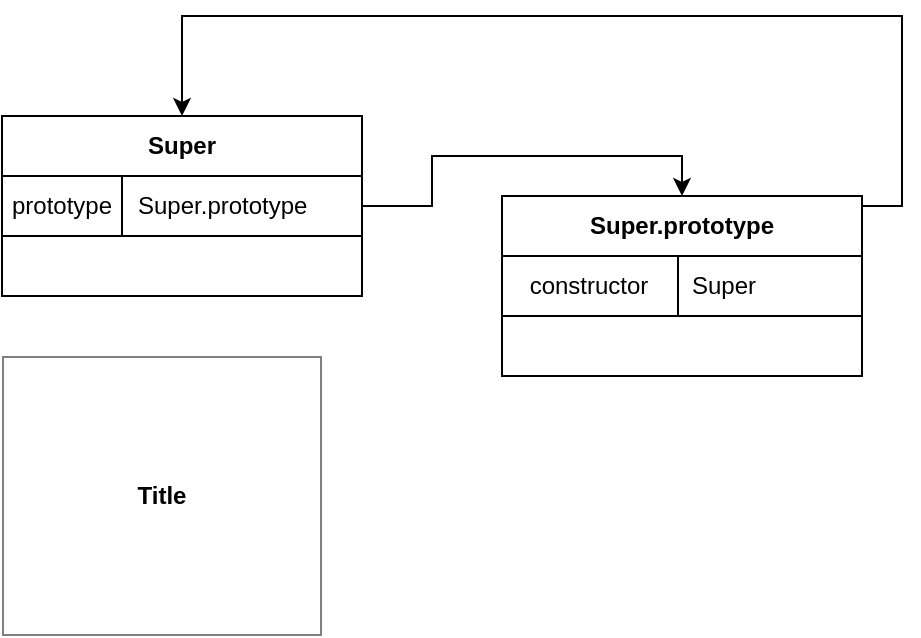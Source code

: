 <mxfile version="13.7.6" type="github">
  <diagram id="C5RBs43oDa-KdzZeNtuy" name="Page-1">
    <mxGraphModel dx="809" dy="752" grid="1" gridSize="10" guides="1" tooltips="1" connect="1" arrows="1" fold="1" page="1" pageScale="1" pageWidth="827" pageHeight="1169" math="0" shadow="0">
      <root>
        <mxCell id="WIyWlLk6GJQsqaUBKTNV-0" />
        <mxCell id="WIyWlLk6GJQsqaUBKTNV-1" parent="WIyWlLk6GJQsqaUBKTNV-0" />
        <mxCell id="K3P9-Hcz5UOkRJEYKGVa-91" style="edgeStyle=orthogonalEdgeStyle;rounded=0;orthogonalLoop=1;jettySize=auto;html=1;entryX=0.5;entryY=0;entryDx=0;entryDy=0;exitX=1;exitY=0.5;exitDx=0;exitDy=0;" edge="1" parent="WIyWlLk6GJQsqaUBKTNV-1" source="K3P9-Hcz5UOkRJEYKGVa-80" target="K3P9-Hcz5UOkRJEYKGVa-69">
          <mxGeometry relative="1" as="geometry">
            <Array as="points">
              <mxPoint x="510" y="275" />
              <mxPoint x="510" y="180" />
              <mxPoint x="150" y="180" />
            </Array>
          </mxGeometry>
        </mxCell>
        <mxCell id="K3P9-Hcz5UOkRJEYKGVa-92" style="edgeStyle=orthogonalEdgeStyle;rounded=0;orthogonalLoop=1;jettySize=auto;html=1;exitX=1;exitY=0.5;exitDx=0;exitDy=0;entryX=0.5;entryY=0;entryDx=0;entryDy=0;" edge="1" parent="WIyWlLk6GJQsqaUBKTNV-1" source="K3P9-Hcz5UOkRJEYKGVa-70" target="K3P9-Hcz5UOkRJEYKGVa-79">
          <mxGeometry relative="1" as="geometry" />
        </mxCell>
        <mxCell id="K3P9-Hcz5UOkRJEYKGVa-96" value="" style="group" vertex="1" connectable="0" parent="WIyWlLk6GJQsqaUBKTNV-1">
          <mxGeometry x="60" y="230" width="180" height="90" as="geometry" />
        </mxCell>
        <mxCell id="K3P9-Hcz5UOkRJEYKGVa-69" value="Super" style="shape=table;html=1;whiteSpace=wrap;startSize=30;container=1;collapsible=0;childLayout=tableLayout;fixedRows=1;rowLines=0;fontStyle=1;align=center;" vertex="1" parent="K3P9-Hcz5UOkRJEYKGVa-96">
          <mxGeometry width="180" height="90" as="geometry" />
        </mxCell>
        <mxCell id="K3P9-Hcz5UOkRJEYKGVa-70" value="" style="shape=partialRectangle;html=1;whiteSpace=wrap;collapsible=0;dropTarget=0;pointerEvents=0;fillColor=none;top=0;left=0;bottom=1;right=0;points=[[0,0.5],[1,0.5]];portConstraint=eastwest;" vertex="1" parent="K3P9-Hcz5UOkRJEYKGVa-69">
          <mxGeometry y="30" width="180" height="30" as="geometry" />
        </mxCell>
        <mxCell id="K3P9-Hcz5UOkRJEYKGVa-71" value="prototype" style="shape=partialRectangle;html=1;whiteSpace=wrap;connectable=0;fillColor=none;top=0;left=0;bottom=0;right=0;overflow=hidden;" vertex="1" parent="K3P9-Hcz5UOkRJEYKGVa-70">
          <mxGeometry width="60" height="30" as="geometry" />
        </mxCell>
        <mxCell id="K3P9-Hcz5UOkRJEYKGVa-72" value="&lt;span style=&quot;text-align: center&quot;&gt;Super.prototype&lt;/span&gt;" style="shape=partialRectangle;html=1;whiteSpace=wrap;connectable=0;fillColor=none;top=0;left=0;bottom=0;right=0;align=left;spacingLeft=6;overflow=hidden;" vertex="1" parent="K3P9-Hcz5UOkRJEYKGVa-70">
          <mxGeometry x="60" width="120" height="30" as="geometry" />
        </mxCell>
        <mxCell id="K3P9-Hcz5UOkRJEYKGVa-97" value="&lt;table border=&quot;1&quot; width=&quot;100%&quot; cellpadding=&quot;4&quot; style=&quot;width: 100% ; height: 100% ; border-collapse: collapse&quot;&gt;&lt;tbody&gt;&lt;tr&gt;&lt;th align=&quot;center&quot;&gt;&lt;b&gt;Title&lt;/b&gt;&lt;/th&gt;&lt;/tr&gt;&lt;/tbody&gt;&lt;/table&gt;" style="text;html=1;strokeColor=none;fillColor=none;overflow=fill;" vertex="1" parent="WIyWlLk6GJQsqaUBKTNV-1">
          <mxGeometry x="60" y="350" width="160" height="140" as="geometry" />
        </mxCell>
        <mxCell id="K3P9-Hcz5UOkRJEYKGVa-99" value="" style="group" vertex="1" connectable="0" parent="WIyWlLk6GJQsqaUBKTNV-1">
          <mxGeometry x="310" y="270" width="180" height="90" as="geometry" />
        </mxCell>
        <mxCell id="K3P9-Hcz5UOkRJEYKGVa-79" value="Super.prototype" style="shape=table;html=1;whiteSpace=wrap;startSize=30;container=1;collapsible=0;childLayout=tableLayout;fixedRows=1;rowLines=0;fontStyle=1;align=center;" vertex="1" parent="K3P9-Hcz5UOkRJEYKGVa-99">
          <mxGeometry width="180" height="90" as="geometry" />
        </mxCell>
        <mxCell id="K3P9-Hcz5UOkRJEYKGVa-80" value="" style="shape=partialRectangle;html=1;whiteSpace=wrap;collapsible=0;dropTarget=0;pointerEvents=0;fillColor=none;top=0;left=0;bottom=1;right=0;points=[[0,0.5],[1,0.5]];portConstraint=eastwest;" vertex="1" parent="K3P9-Hcz5UOkRJEYKGVa-79">
          <mxGeometry y="30" width="180" height="30" as="geometry" />
        </mxCell>
        <mxCell id="K3P9-Hcz5UOkRJEYKGVa-81" value="constructor" style="shape=partialRectangle;html=1;whiteSpace=wrap;connectable=0;fillColor=none;top=0;left=0;bottom=0;right=0;overflow=hidden;container=1;" vertex="1" parent="K3P9-Hcz5UOkRJEYKGVa-80">
          <mxGeometry width="87" height="30" as="geometry">
            <mxRectangle width="88" height="30" as="alternateBounds" />
          </mxGeometry>
        </mxCell>
        <mxCell id="K3P9-Hcz5UOkRJEYKGVa-82" value="&lt;span style=&quot;text-align: center&quot;&gt;Super&lt;/span&gt;" style="shape=partialRectangle;html=1;whiteSpace=wrap;connectable=0;fillColor=none;top=0;left=0;bottom=0;right=0;align=left;spacingLeft=6;overflow=hidden;" vertex="1" parent="K3P9-Hcz5UOkRJEYKGVa-80">
          <mxGeometry x="87" width="93" height="30" as="geometry" />
        </mxCell>
      </root>
    </mxGraphModel>
  </diagram>
</mxfile>

